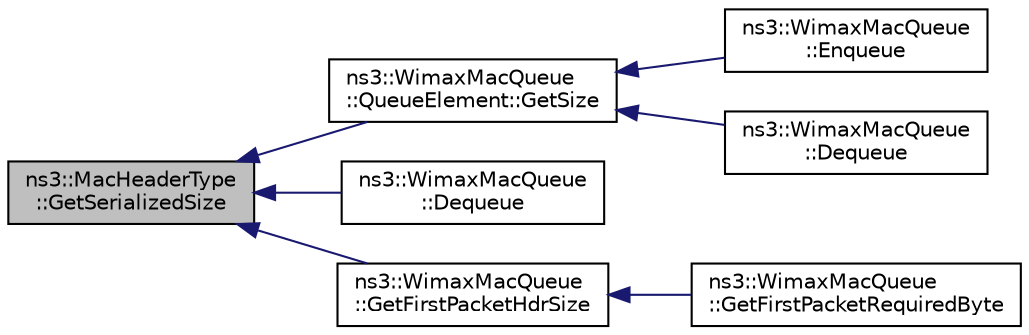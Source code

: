 digraph "ns3::MacHeaderType::GetSerializedSize"
{
  edge [fontname="Helvetica",fontsize="10",labelfontname="Helvetica",labelfontsize="10"];
  node [fontname="Helvetica",fontsize="10",shape=record];
  rankdir="LR";
  Node1 [label="ns3::MacHeaderType\l::GetSerializedSize",height=0.2,width=0.4,color="black", fillcolor="grey75", style="filled", fontcolor="black"];
  Node1 -> Node2 [dir="back",color="midnightblue",fontsize="10",style="solid"];
  Node2 [label="ns3::WimaxMacQueue\l::QueueElement::GetSize",height=0.2,width=0.4,color="black", fillcolor="white", style="filled",URL="$d5/d76/structns3_1_1WimaxMacQueue_1_1QueueElement.html#aee6fd51d35135543aaeb1e2839ff36bd"];
  Node2 -> Node3 [dir="back",color="midnightblue",fontsize="10",style="solid"];
  Node3 [label="ns3::WimaxMacQueue\l::Enqueue",height=0.2,width=0.4,color="black", fillcolor="white", style="filled",URL="$da/db1/classns3_1_1WimaxMacQueue.html#acf25b96a645045ebb802d721e52e6f49",tooltip="Enqueue a packet. "];
  Node2 -> Node4 [dir="back",color="midnightblue",fontsize="10",style="solid"];
  Node4 [label="ns3::WimaxMacQueue\l::Dequeue",height=0.2,width=0.4,color="black", fillcolor="white", style="filled",URL="$da/db1/classns3_1_1WimaxMacQueue.html#a4043c5bb643fbac159a09d19a6e4bb7b",tooltip="Dequeue a packet of type packetType from the queue. "];
  Node1 -> Node5 [dir="back",color="midnightblue",fontsize="10",style="solid"];
  Node5 [label="ns3::WimaxMacQueue\l::Dequeue",height=0.2,width=0.4,color="black", fillcolor="white", style="filled",URL="$da/db1/classns3_1_1WimaxMacQueue.html#aac94a92a71629a7d916571e4847bc035",tooltip="Dequeue a fragment of size availableByte from the queue. "];
  Node1 -> Node6 [dir="back",color="midnightblue",fontsize="10",style="solid"];
  Node6 [label="ns3::WimaxMacQueue\l::GetFirstPacketHdrSize",height=0.2,width=0.4,color="black", fillcolor="white", style="filled",URL="$da/db1/classns3_1_1WimaxMacQueue.html#a768ad0214a2ed77aea0603533a45d5c6"];
  Node6 -> Node7 [dir="back",color="midnightblue",fontsize="10",style="solid"];
  Node7 [label="ns3::WimaxMacQueue\l::GetFirstPacketRequiredByte",height=0.2,width=0.4,color="black", fillcolor="white", style="filled",URL="$da/db1/classns3_1_1WimaxMacQueue.html#a3e407a26428eca8d2486bb60b29a612b"];
}
